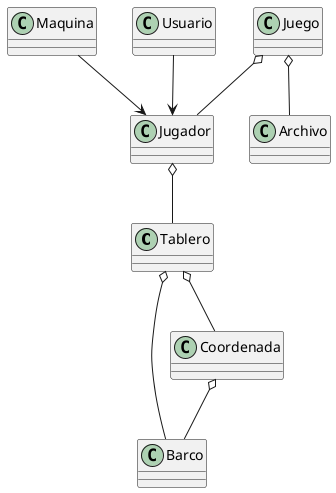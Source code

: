 @startuml


class Tablero {
}

class Jugador {
}

Jugador o-- Tablero

class Maquina {
}

class Usuario{
}

Maquina --> Jugador
Usuario --> Jugador

class Barco {
}

Tablero o-- Barco

' Casillero=Coordenada=Celda
class Coordenada{
}

Tablero o-- Coordenada

Coordenada o-- Barco

class Juego{
}

Juego o-- Jugador

class Archivo{
}

Juego o-- Archivo

@enduml